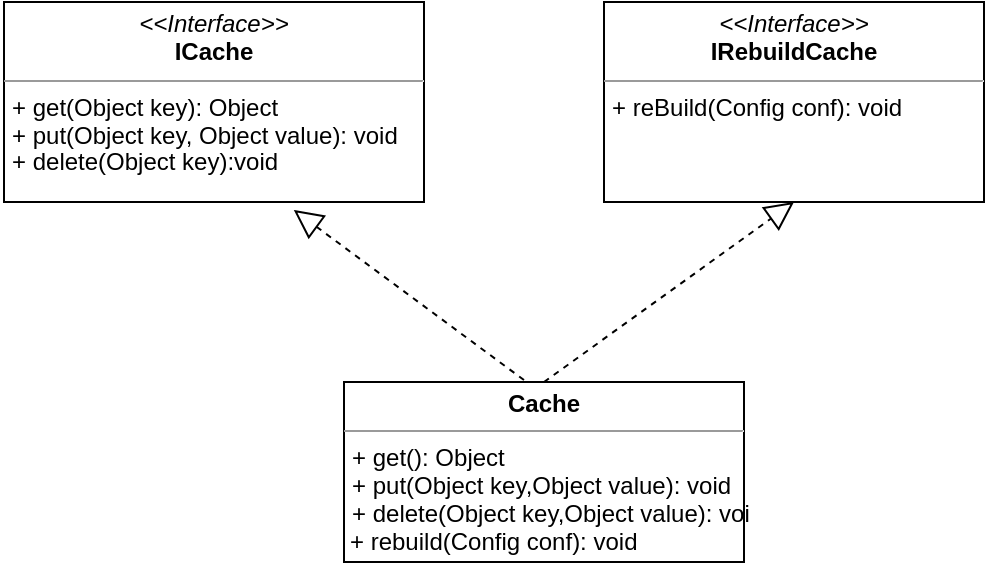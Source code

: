 <mxfile version="13.2.4" type="github">
  <diagram id="ON5j_xGvzO0sUS6ltA9j" name="Page-1">
    <mxGraphModel dx="868" dy="450" grid="1" gridSize="10" guides="1" tooltips="1" connect="1" arrows="1" fold="1" page="1" pageScale="1" pageWidth="827" pageHeight="1169" math="0" shadow="0">
      <root>
        <mxCell id="0" />
        <mxCell id="1" parent="0" />
        <mxCell id="67ZJVcpwlXeCmWX8W9fx-5" value="&lt;p style=&quot;margin: 0px ; margin-top: 4px ; text-align: center&quot;&gt;&lt;i&gt;&amp;lt;&amp;lt;Interface&amp;gt;&amp;gt;&lt;/i&gt;&lt;br&gt;&lt;b&gt;ICache&lt;/b&gt;&lt;/p&gt;&lt;hr size=&quot;1&quot;&gt;&lt;p style=&quot;margin: 0px ; margin-left: 4px&quot;&gt;+ get(Object key): Object&lt;br&gt;+ put(Object key, Object value): void&lt;/p&gt;" style="verticalAlign=top;align=left;overflow=fill;fontSize=12;fontFamily=Helvetica;html=1;" vertex="1" parent="1">
          <mxGeometry x="110" y="50" width="210" height="100" as="geometry" />
        </mxCell>
        <mxCell id="67ZJVcpwlXeCmWX8W9fx-6" value="+ delete(Object key):void" style="text;strokeColor=none;fillColor=none;align=left;verticalAlign=top;spacingLeft=4;spacingRight=4;overflow=hidden;rotatable=0;points=[[0,0.5],[1,0.5]];portConstraint=eastwest;" vertex="1" parent="1">
          <mxGeometry x="108" y="116" width="191" height="26" as="geometry" />
        </mxCell>
        <mxCell id="67ZJVcpwlXeCmWX8W9fx-9" value="&lt;p style=&quot;margin: 0px ; margin-top: 4px ; text-align: center&quot;&gt;&lt;i&gt;&amp;lt;&amp;lt;Interface&amp;gt;&amp;gt;&lt;/i&gt;&lt;br&gt;&lt;b&gt;IRebuildCache&lt;/b&gt;&lt;/p&gt;&lt;hr size=&quot;1&quot;&gt;&lt;p style=&quot;margin: 0px ; margin-left: 4px&quot;&gt;&lt;span&gt;+ reBuild(Config conf): void&lt;/span&gt;&lt;/p&gt;" style="verticalAlign=top;align=left;overflow=fill;fontSize=12;fontFamily=Helvetica;html=1;" vertex="1" parent="1">
          <mxGeometry x="410" y="50" width="190" height="100" as="geometry" />
        </mxCell>
        <mxCell id="67ZJVcpwlXeCmWX8W9fx-10" value="&lt;p style=&quot;margin: 0px ; margin-top: 4px ; text-align: center&quot;&gt;&lt;b&gt;Cache&lt;/b&gt;&lt;/p&gt;&lt;hr size=&quot;1&quot;&gt;&lt;p style=&quot;margin: 0px ; margin-left: 4px&quot;&gt;+ get(): Object&lt;/p&gt;" style="verticalAlign=top;align=left;overflow=fill;fontSize=12;fontFamily=Helvetica;html=1;" vertex="1" parent="1">
          <mxGeometry x="280" y="240" width="200" height="90" as="geometry" />
        </mxCell>
        <mxCell id="67ZJVcpwlXeCmWX8W9fx-12" value="" style="endArrow=block;dashed=1;endFill=0;endSize=12;html=1;entryX=0.69;entryY=1.04;entryDx=0;entryDy=0;entryPerimeter=0;exitX=0.45;exitY=-0.011;exitDx=0;exitDy=0;exitPerimeter=0;" edge="1" parent="1" source="67ZJVcpwlXeCmWX8W9fx-10" target="67ZJVcpwlXeCmWX8W9fx-5">
          <mxGeometry width="160" relative="1" as="geometry">
            <mxPoint x="180" y="200" as="sourcePoint" />
            <mxPoint x="340" y="200" as="targetPoint" />
          </mxGeometry>
        </mxCell>
        <mxCell id="67ZJVcpwlXeCmWX8W9fx-13" value="" style="endArrow=block;dashed=1;endFill=0;endSize=12;html=1;entryX=0.5;entryY=1;entryDx=0;entryDy=0;exitX=0.5;exitY=0;exitDx=0;exitDy=0;" edge="1" parent="1" source="67ZJVcpwlXeCmWX8W9fx-10" target="67ZJVcpwlXeCmWX8W9fx-9">
          <mxGeometry width="160" relative="1" as="geometry">
            <mxPoint x="380" y="230" as="sourcePoint" />
            <mxPoint x="540" y="230" as="targetPoint" />
          </mxGeometry>
        </mxCell>
        <mxCell id="67ZJVcpwlXeCmWX8W9fx-15" value="+ put(Object key,Object value): void" style="text;strokeColor=none;fillColor=none;align=left;verticalAlign=top;spacingLeft=4;spacingRight=4;overflow=hidden;rotatable=0;points=[[0,0.5],[1,0.5]];portConstraint=eastwest;" vertex="1" parent="1">
          <mxGeometry x="278" y="278" width="210" height="26" as="geometry" />
        </mxCell>
        <mxCell id="67ZJVcpwlXeCmWX8W9fx-16" value="+ delete(Object key,Object value): void" style="text;strokeColor=none;fillColor=none;align=left;verticalAlign=top;spacingLeft=4;spacingRight=4;overflow=hidden;rotatable=0;points=[[0,0.5],[1,0.5]];portConstraint=eastwest;" vertex="1" parent="1">
          <mxGeometry x="278" y="292" width="210" height="26" as="geometry" />
        </mxCell>
        <mxCell id="67ZJVcpwlXeCmWX8W9fx-17" value="+ rebuild(Config conf): void" style="text;strokeColor=none;fillColor=none;align=left;verticalAlign=top;spacingLeft=4;spacingRight=4;overflow=hidden;rotatable=0;points=[[0,0.5],[1,0.5]];portConstraint=eastwest;" vertex="1" parent="1">
          <mxGeometry x="277" y="306" width="210" height="26" as="geometry" />
        </mxCell>
      </root>
    </mxGraphModel>
  </diagram>
</mxfile>
